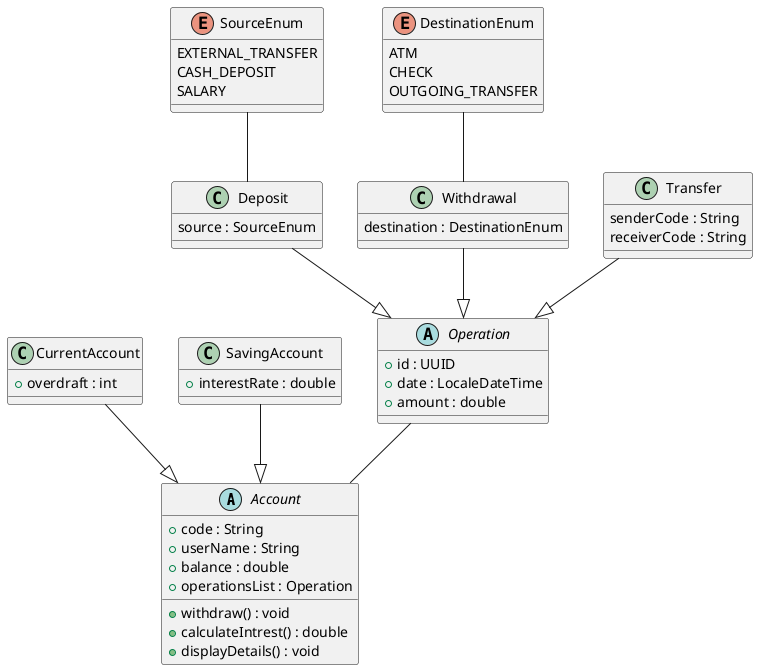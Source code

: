 @startuml

abstract class Account{
    + code : String
    + userName : String
    + balance : double
    + operationsList : Operation
    + withdraw() : void
    + calculateIntrest() : double
    + displayDetails() : void
}

class CurrentAccount{
    + overdraft : int
}

class SavingAccount{
    + interestRate : double
}

abstract class Operation{
    + id : UUID
    + date : LocaleDateTime
    + amount : double
}

class Deposit{
    source : SourceEnum
}

class Withdrawal{
    destination : DestinationEnum
}

class Transfer{
    senderCode : String
    receiverCode : String
}

enum SourceEnum{
    EXTERNAL_TRANSFER
    CASH_DEPOSIT
    SALARY
}

enum DestinationEnum{
    ATM
    CHECK
    OUTGOING_TRANSFER
}

CurrentAccount --|> Account
SavingAccount --|> Account

Operation -- Account

Deposit --|> Operation
Withdrawal --|> Operation
Transfer --|> Operation

SourceEnum -- Deposit
DestinationEnum -- Withdrawal

@enduml